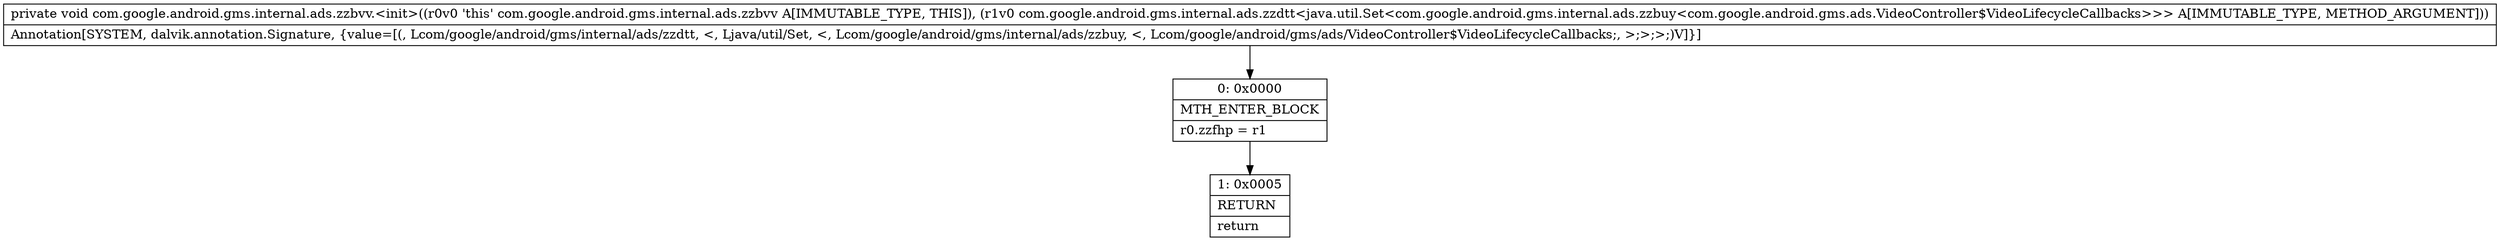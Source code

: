 digraph "CFG forcom.google.android.gms.internal.ads.zzbvv.\<init\>(Lcom\/google\/android\/gms\/internal\/ads\/zzdtt;)V" {
Node_0 [shape=record,label="{0\:\ 0x0000|MTH_ENTER_BLOCK\l|r0.zzfhp = r1\l}"];
Node_1 [shape=record,label="{1\:\ 0x0005|RETURN\l|return\l}"];
MethodNode[shape=record,label="{private void com.google.android.gms.internal.ads.zzbvv.\<init\>((r0v0 'this' com.google.android.gms.internal.ads.zzbvv A[IMMUTABLE_TYPE, THIS]), (r1v0 com.google.android.gms.internal.ads.zzdtt\<java.util.Set\<com.google.android.gms.internal.ads.zzbuy\<com.google.android.gms.ads.VideoController$VideoLifecycleCallbacks\>\>\> A[IMMUTABLE_TYPE, METHOD_ARGUMENT]))  | Annotation[SYSTEM, dalvik.annotation.Signature, \{value=[(, Lcom\/google\/android\/gms\/internal\/ads\/zzdtt, \<, Ljava\/util\/Set, \<, Lcom\/google\/android\/gms\/internal\/ads\/zzbuy, \<, Lcom\/google\/android\/gms\/ads\/VideoController$VideoLifecycleCallbacks;, \>;\>;\>;)V]\}]\l}"];
MethodNode -> Node_0;
Node_0 -> Node_1;
}

